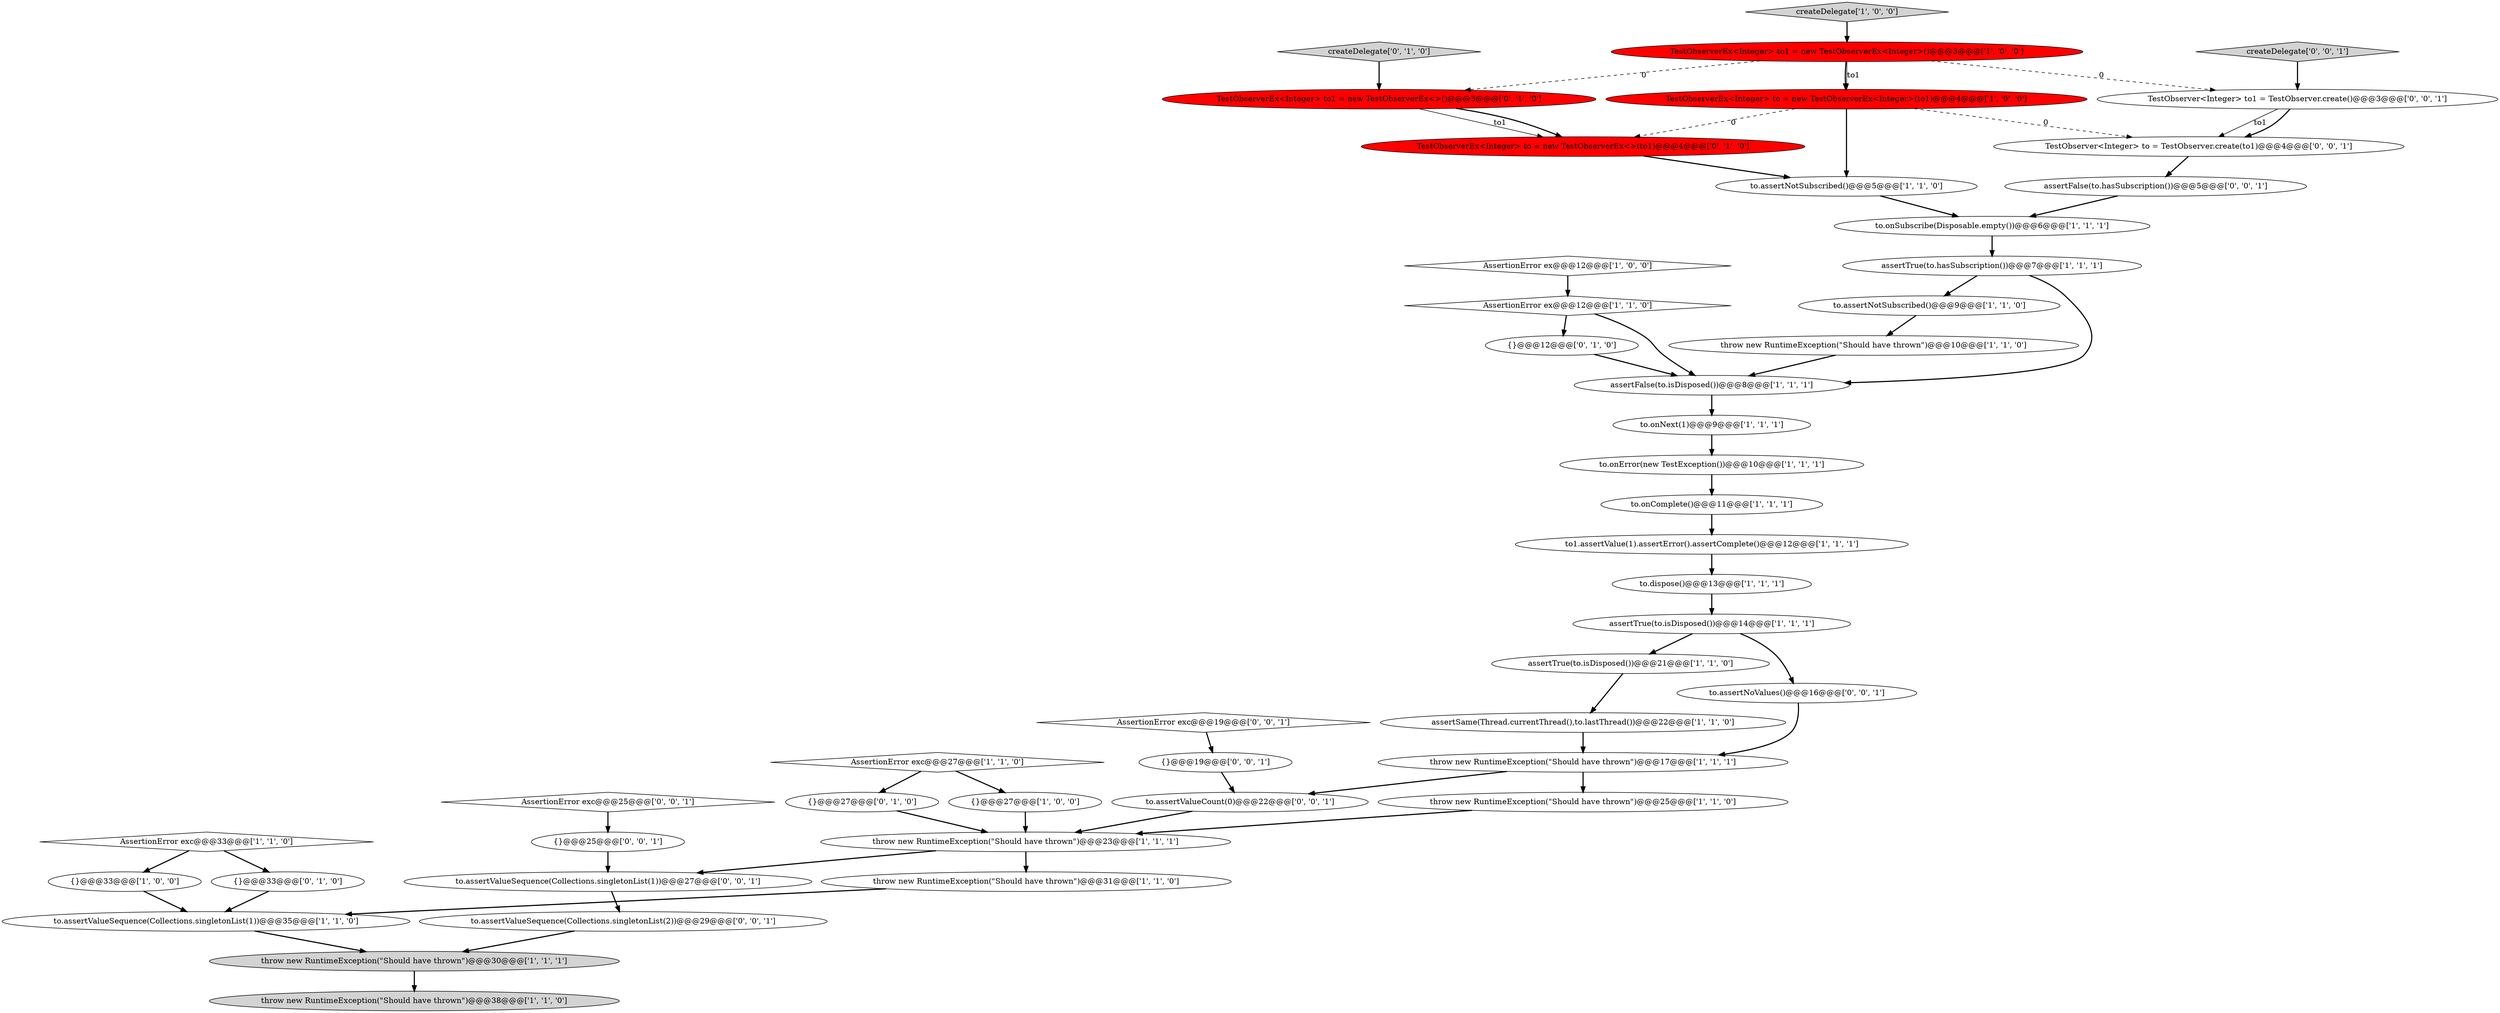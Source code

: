 digraph {
8 [style = filled, label = "to.onError(new TestException())@@@10@@@['1', '1', '1']", fillcolor = white, shape = ellipse image = "AAA0AAABBB1BBB"];
33 [style = filled, label = "{}@@@27@@@['0', '1', '0']", fillcolor = white, shape = ellipse image = "AAA0AAABBB2BBB"];
18 [style = filled, label = "{}@@@27@@@['1', '0', '0']", fillcolor = white, shape = ellipse image = "AAA0AAABBB1BBB"];
11 [style = filled, label = "throw new RuntimeException(\"Should have thrown\")@@@17@@@['1', '1', '1']", fillcolor = white, shape = ellipse image = "AAA0AAABBB1BBB"];
41 [style = filled, label = "TestObserver<Integer> to = TestObserver.create(to1)@@@4@@@['0', '0', '1']", fillcolor = white, shape = ellipse image = "AAA0AAABBB3BBB"];
16 [style = filled, label = "createDelegate['1', '0', '0']", fillcolor = lightgray, shape = diamond image = "AAA0AAABBB1BBB"];
46 [style = filled, label = "AssertionError exc@@@25@@@['0', '0', '1']", fillcolor = white, shape = diamond image = "AAA0AAABBB3BBB"];
0 [style = filled, label = "TestObserverEx<Integer> to1 = new TestObserverEx<Integer>()@@@3@@@['1', '0', '0']", fillcolor = red, shape = ellipse image = "AAA1AAABBB1BBB"];
19 [style = filled, label = "to.assertNotSubscribed()@@@5@@@['1', '1', '0']", fillcolor = white, shape = ellipse image = "AAA0AAABBB1BBB"];
35 [style = filled, label = "TestObserverEx<Integer> to = new TestObserverEx<>(to1)@@@4@@@['0', '1', '0']", fillcolor = red, shape = ellipse image = "AAA1AAABBB2BBB"];
40 [style = filled, label = "to.assertValueSequence(Collections.singletonList(1))@@@27@@@['0', '0', '1']", fillcolor = white, shape = ellipse image = "AAA0AAABBB3BBB"];
13 [style = filled, label = "{}@@@33@@@['1', '0', '0']", fillcolor = white, shape = ellipse image = "AAA0AAABBB1BBB"];
43 [style = filled, label = "{}@@@25@@@['0', '0', '1']", fillcolor = white, shape = ellipse image = "AAA0AAABBB3BBB"];
9 [style = filled, label = "assertTrue(to.isDisposed())@@@14@@@['1', '1', '1']", fillcolor = white, shape = ellipse image = "AAA0AAABBB1BBB"];
23 [style = filled, label = "to.assertNotSubscribed()@@@9@@@['1', '1', '0']", fillcolor = white, shape = ellipse image = "AAA0AAABBB1BBB"];
22 [style = filled, label = "to.onNext(1)@@@9@@@['1', '1', '1']", fillcolor = white, shape = ellipse image = "AAA0AAABBB1BBB"];
42 [style = filled, label = "assertFalse(to.hasSubscription())@@@5@@@['0', '0', '1']", fillcolor = white, shape = ellipse image = "AAA0AAABBB3BBB"];
10 [style = filled, label = "to1.assertValue(1).assertError().assertComplete()@@@12@@@['1', '1', '1']", fillcolor = white, shape = ellipse image = "AAA0AAABBB1BBB"];
4 [style = filled, label = "to.dispose()@@@13@@@['1', '1', '1']", fillcolor = white, shape = ellipse image = "AAA0AAABBB1BBB"];
12 [style = filled, label = "assertSame(Thread.currentThread(),to.lastThread())@@@22@@@['1', '1', '0']", fillcolor = white, shape = ellipse image = "AAA0AAABBB1BBB"];
29 [style = filled, label = "throw new RuntimeException(\"Should have thrown\")@@@25@@@['1', '1', '0']", fillcolor = white, shape = ellipse image = "AAA0AAABBB1BBB"];
26 [style = filled, label = "throw new RuntimeException(\"Should have thrown\")@@@31@@@['1', '1', '0']", fillcolor = white, shape = ellipse image = "AAA0AAABBB1BBB"];
32 [style = filled, label = "{}@@@33@@@['0', '1', '0']", fillcolor = white, shape = ellipse image = "AAA0AAABBB2BBB"];
25 [style = filled, label = "AssertionError exc@@@27@@@['1', '1', '0']", fillcolor = white, shape = diamond image = "AAA0AAABBB1BBB"];
31 [style = filled, label = "{}@@@12@@@['0', '1', '0']", fillcolor = white, shape = ellipse image = "AAA0AAABBB2BBB"];
45 [style = filled, label = "AssertionError exc@@@19@@@['0', '0', '1']", fillcolor = white, shape = diamond image = "AAA0AAABBB3BBB"];
21 [style = filled, label = "assertFalse(to.isDisposed())@@@8@@@['1', '1', '1']", fillcolor = white, shape = ellipse image = "AAA0AAABBB1BBB"];
27 [style = filled, label = "AssertionError ex@@@12@@@['1', '1', '0']", fillcolor = white, shape = diamond image = "AAA0AAABBB1BBB"];
3 [style = filled, label = "throw new RuntimeException(\"Should have thrown\")@@@23@@@['1', '1', '1']", fillcolor = white, shape = ellipse image = "AAA0AAABBB1BBB"];
2 [style = filled, label = "throw new RuntimeException(\"Should have thrown\")@@@38@@@['1', '1', '0']", fillcolor = lightgray, shape = ellipse image = "AAA0AAABBB1BBB"];
7 [style = filled, label = "assertTrue(to.hasSubscription())@@@7@@@['1', '1', '1']", fillcolor = white, shape = ellipse image = "AAA0AAABBB1BBB"];
17 [style = filled, label = "to.assertValueSequence(Collections.singletonList(1))@@@35@@@['1', '1', '0']", fillcolor = white, shape = ellipse image = "AAA0AAABBB1BBB"];
5 [style = filled, label = "AssertionError ex@@@12@@@['1', '0', '0']", fillcolor = white, shape = diamond image = "AAA0AAABBB1BBB"];
37 [style = filled, label = "to.assertValueCount(0)@@@22@@@['0', '0', '1']", fillcolor = white, shape = ellipse image = "AAA0AAABBB3BBB"];
28 [style = filled, label = "AssertionError exc@@@33@@@['1', '1', '0']", fillcolor = white, shape = diamond image = "AAA0AAABBB1BBB"];
14 [style = filled, label = "throw new RuntimeException(\"Should have thrown\")@@@10@@@['1', '1', '0']", fillcolor = white, shape = ellipse image = "AAA0AAABBB1BBB"];
39 [style = filled, label = "createDelegate['0', '0', '1']", fillcolor = lightgray, shape = diamond image = "AAA0AAABBB3BBB"];
24 [style = filled, label = "assertTrue(to.isDisposed())@@@21@@@['1', '1', '0']", fillcolor = white, shape = ellipse image = "AAA0AAABBB1BBB"];
38 [style = filled, label = "TestObserver<Integer> to1 = TestObserver.create()@@@3@@@['0', '0', '1']", fillcolor = white, shape = ellipse image = "AAA0AAABBB3BBB"];
44 [style = filled, label = "to.assertNoValues()@@@16@@@['0', '0', '1']", fillcolor = white, shape = ellipse image = "AAA0AAABBB3BBB"];
15 [style = filled, label = "to.onComplete()@@@11@@@['1', '1', '1']", fillcolor = white, shape = ellipse image = "AAA0AAABBB1BBB"];
6 [style = filled, label = "throw new RuntimeException(\"Should have thrown\")@@@30@@@['1', '1', '1']", fillcolor = lightgray, shape = ellipse image = "AAA0AAABBB1BBB"];
20 [style = filled, label = "TestObserverEx<Integer> to = new TestObserverEx<Integer>(to1)@@@4@@@['1', '0', '0']", fillcolor = red, shape = ellipse image = "AAA1AAABBB1BBB"];
34 [style = filled, label = "createDelegate['0', '1', '0']", fillcolor = lightgray, shape = diamond image = "AAA0AAABBB2BBB"];
47 [style = filled, label = "to.assertValueSequence(Collections.singletonList(2))@@@29@@@['0', '0', '1']", fillcolor = white, shape = ellipse image = "AAA0AAABBB3BBB"];
1 [style = filled, label = "to.onSubscribe(Disposable.empty())@@@6@@@['1', '1', '1']", fillcolor = white, shape = ellipse image = "AAA0AAABBB1BBB"];
36 [style = filled, label = "{}@@@19@@@['0', '0', '1']", fillcolor = white, shape = ellipse image = "AAA0AAABBB3BBB"];
30 [style = filled, label = "TestObserverEx<Integer> to1 = new TestObserverEx<>()@@@3@@@['0', '1', '0']", fillcolor = red, shape = ellipse image = "AAA1AAABBB2BBB"];
4->9 [style = bold, label=""];
18->3 [style = bold, label=""];
24->12 [style = bold, label=""];
15->10 [style = bold, label=""];
16->0 [style = bold, label=""];
47->6 [style = bold, label=""];
8->15 [style = bold, label=""];
33->3 [style = bold, label=""];
38->41 [style = solid, label="to1"];
25->33 [style = bold, label=""];
26->17 [style = bold, label=""];
17->6 [style = bold, label=""];
3->40 [style = bold, label=""];
29->3 [style = bold, label=""];
12->11 [style = bold, label=""];
0->20 [style = solid, label="to1"];
25->18 [style = bold, label=""];
35->19 [style = bold, label=""];
3->26 [style = bold, label=""];
11->29 [style = bold, label=""];
27->31 [style = bold, label=""];
11->37 [style = bold, label=""];
28->13 [style = bold, label=""];
45->36 [style = bold, label=""];
31->21 [style = bold, label=""];
38->41 [style = bold, label=""];
0->38 [style = dashed, label="0"];
1->7 [style = bold, label=""];
34->30 [style = bold, label=""];
37->3 [style = bold, label=""];
28->32 [style = bold, label=""];
6->2 [style = bold, label=""];
23->14 [style = bold, label=""];
30->35 [style = solid, label="to1"];
22->8 [style = bold, label=""];
43->40 [style = bold, label=""];
20->35 [style = dashed, label="0"];
19->1 [style = bold, label=""];
13->17 [style = bold, label=""];
30->35 [style = bold, label=""];
21->22 [style = bold, label=""];
20->41 [style = dashed, label="0"];
7->23 [style = bold, label=""];
9->44 [style = bold, label=""];
40->47 [style = bold, label=""];
0->30 [style = dashed, label="0"];
10->4 [style = bold, label=""];
39->38 [style = bold, label=""];
7->21 [style = bold, label=""];
44->11 [style = bold, label=""];
0->20 [style = bold, label=""];
42->1 [style = bold, label=""];
36->37 [style = bold, label=""];
5->27 [style = bold, label=""];
20->19 [style = bold, label=""];
27->21 [style = bold, label=""];
32->17 [style = bold, label=""];
9->24 [style = bold, label=""];
14->21 [style = bold, label=""];
41->42 [style = bold, label=""];
46->43 [style = bold, label=""];
}

